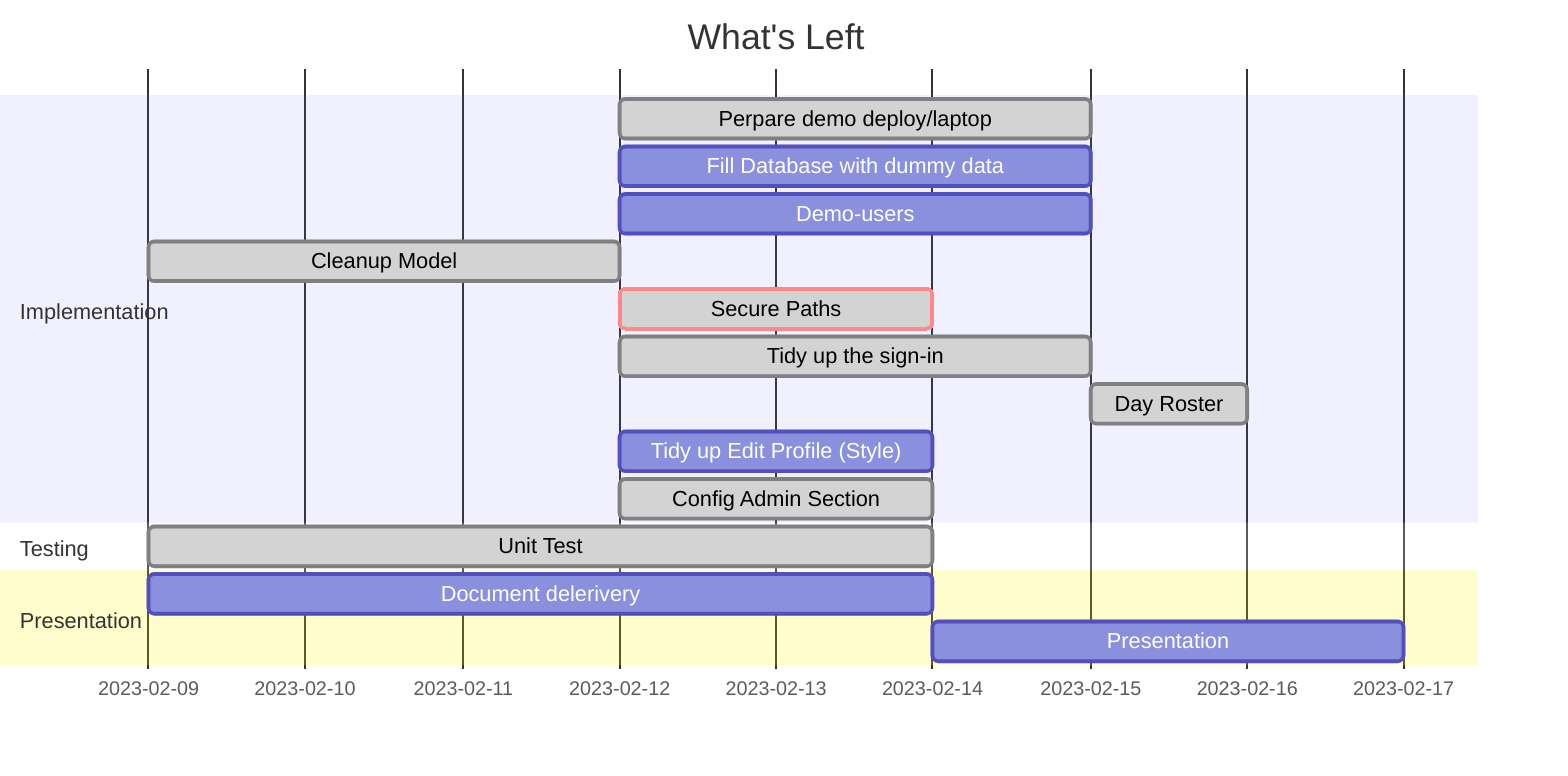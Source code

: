 gantt
    title What's Left
    dateFormat  YYYY-MM-DD
    section Implementation
      Perpare demo deploy/laptop :done, a2, after a1  , 3d
      Fill Database with dummy data: after a1  , 3d
      Demo-users :after a1  , 3d
      Cleanup Model    :done, a1, 2023-02-09, 3d
      Secure Paths    :done,crit,,after a1  , 2d
      Tidy up the sign-in     :done, after a1  , 3d
      Day Roster     :done,a3, after a2  , 1d
      Tidy up Edit Profile (Style) :after a1  , 2d
      Config Admin Section     :done, after a1  , 2d
    section Testing
      Unit Test      :done,2023-02-09  , 5d
    section Presentation
      Document delerivery :2023-02-09  , 5d
      Presentation      : 3d